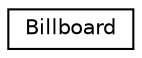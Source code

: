 digraph "Graphical Class Hierarchy"
{
  edge [fontname="Helvetica",fontsize="10",labelfontname="Helvetica",labelfontsize="10"];
  node [fontname="Helvetica",fontsize="10",shape=record];
  rankdir="LR";
  Node1 [label="Billboard",height=0.2,width=0.4,color="black", fillcolor="white", style="filled",URL="$classBillboard.html"];
}
